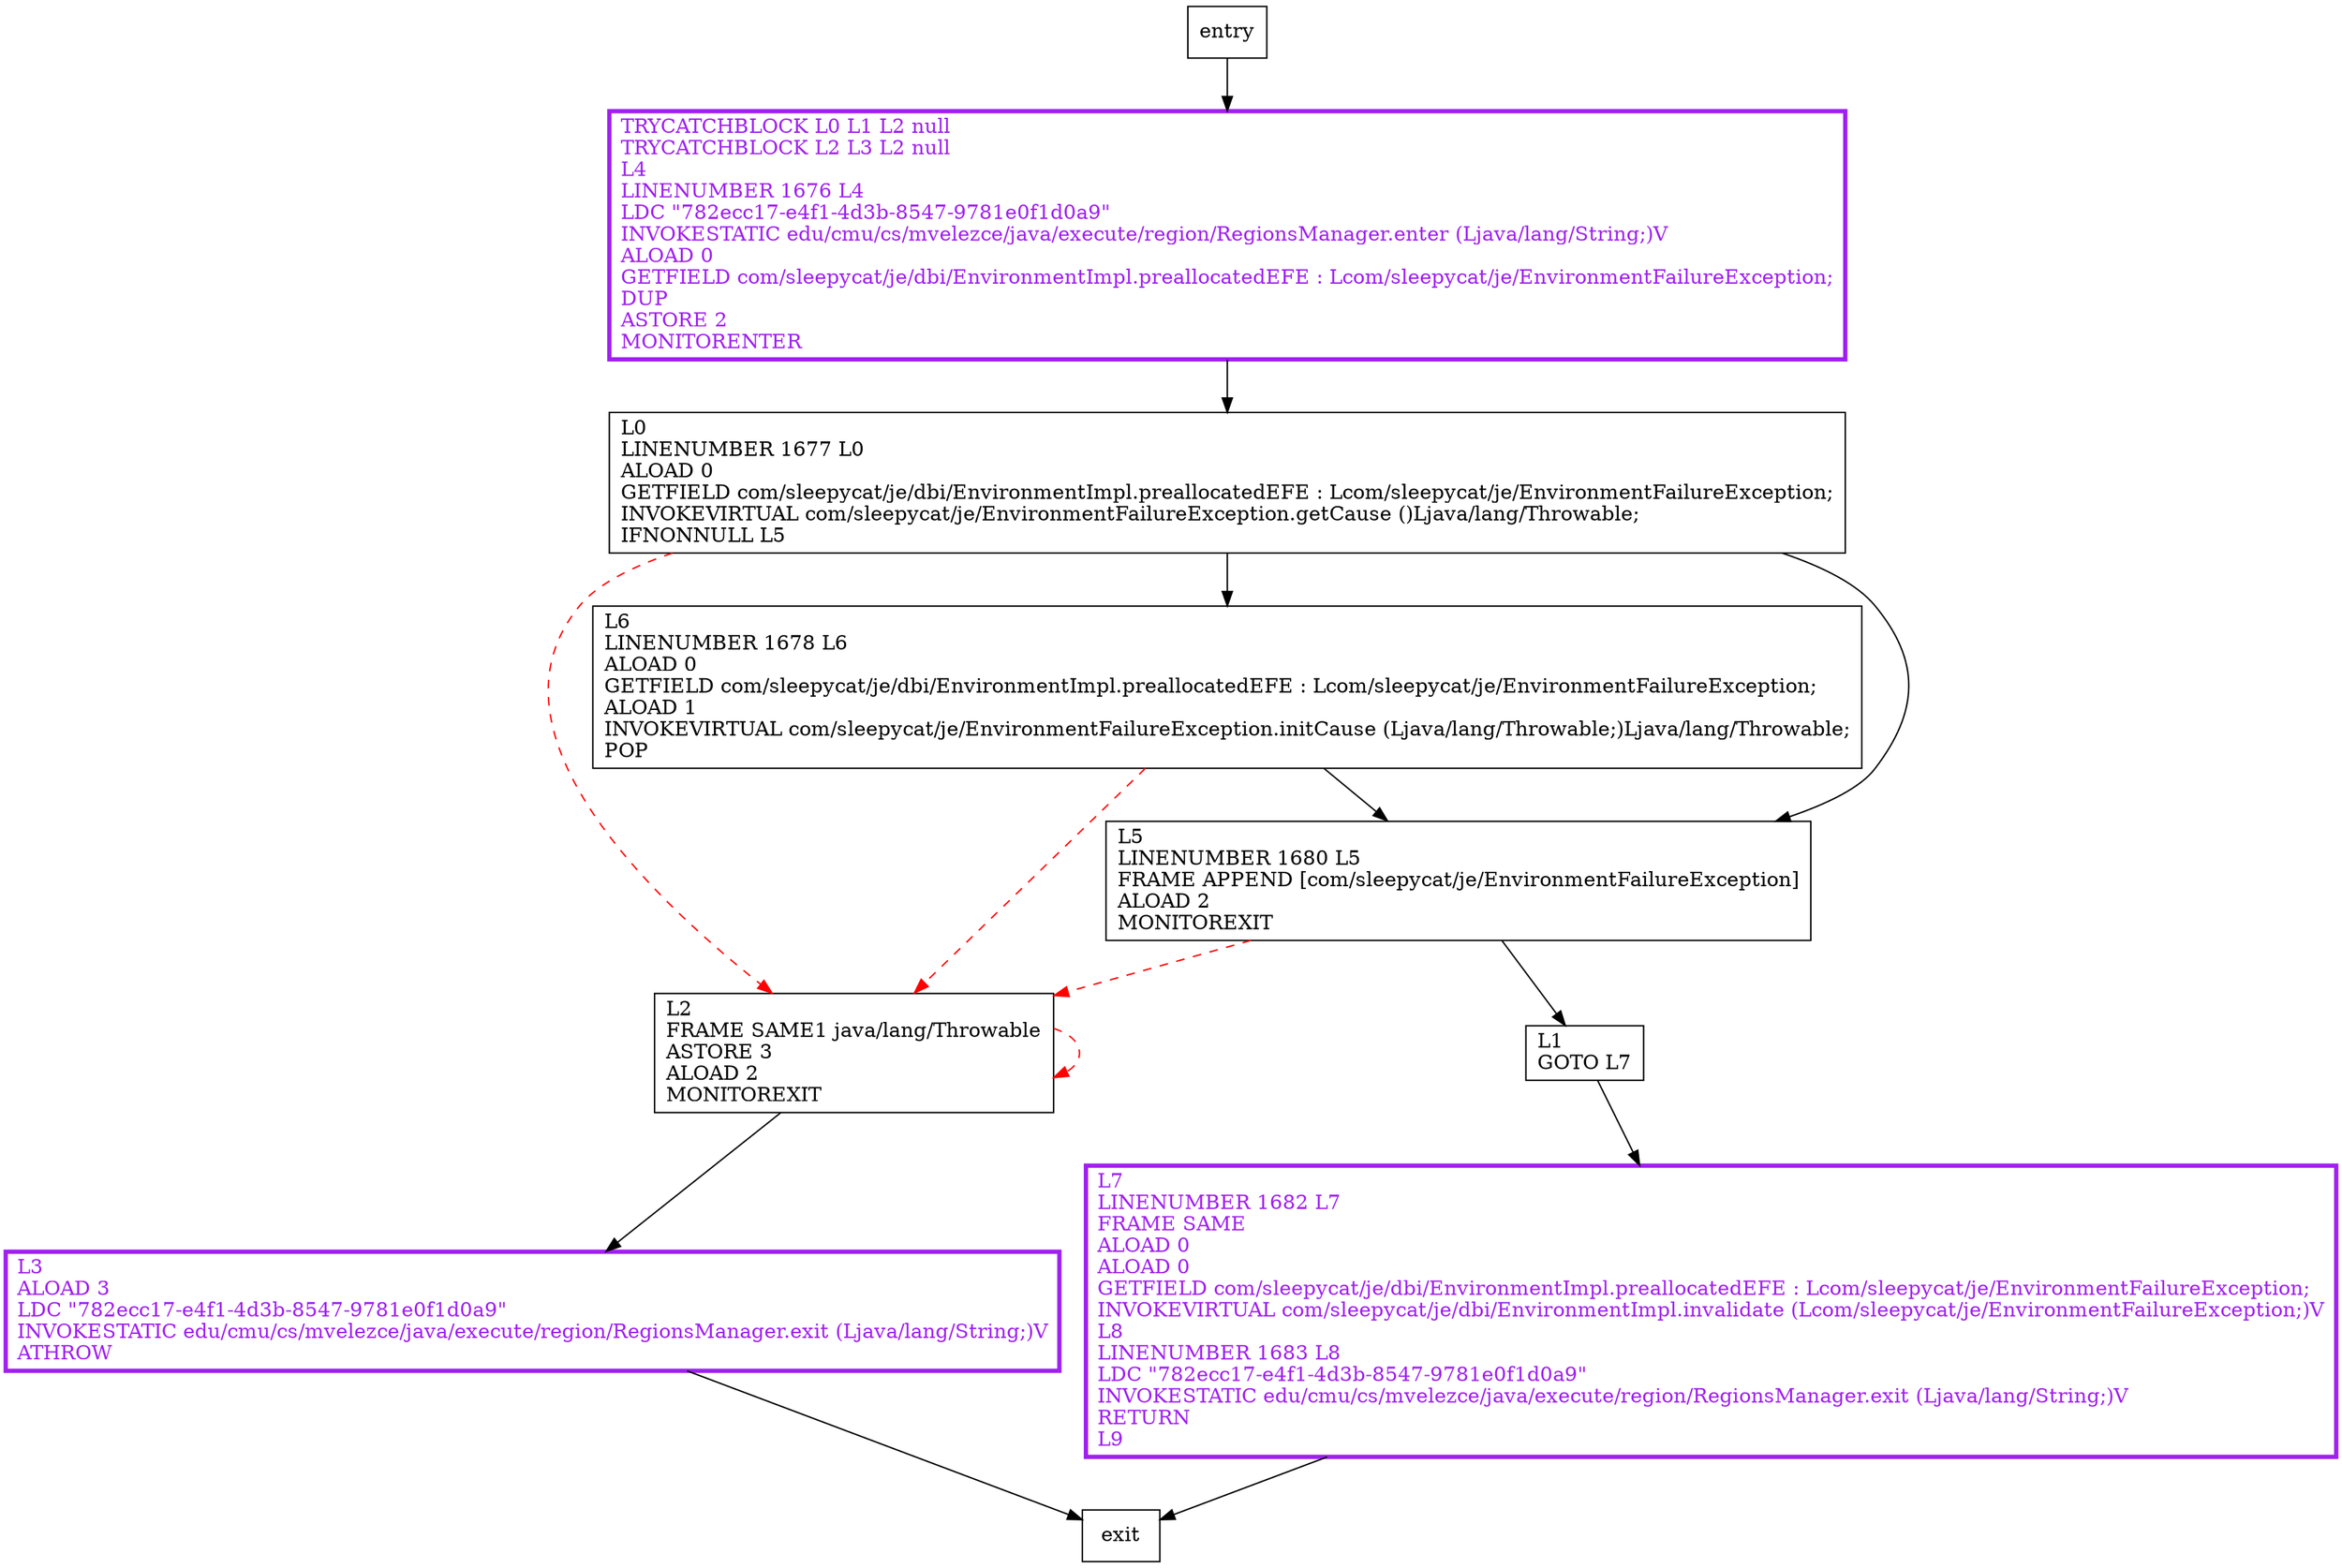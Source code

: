 digraph invalidate {
node [shape=record];
1620029857 [label="TRYCATCHBLOCK L0 L1 L2 null\lTRYCATCHBLOCK L2 L3 L2 null\lL4\lLINENUMBER 1676 L4\lLDC \"782ecc17-e4f1-4d3b-8547-9781e0f1d0a9\"\lINVOKESTATIC edu/cmu/cs/mvelezce/java/execute/region/RegionsManager.enter (Ljava/lang/String;)V\lALOAD 0\lGETFIELD com/sleepycat/je/dbi/EnvironmentImpl.preallocatedEFE : Lcom/sleepycat/je/EnvironmentFailureException;\lDUP\lASTORE 2\lMONITORENTER\l"];
1135550054 [label="L3\lALOAD 3\lLDC \"782ecc17-e4f1-4d3b-8547-9781e0f1d0a9\"\lINVOKESTATIC edu/cmu/cs/mvelezce/java/execute/region/RegionsManager.exit (Ljava/lang/String;)V\lATHROW\l"];
935209436 [label="L0\lLINENUMBER 1677 L0\lALOAD 0\lGETFIELD com/sleepycat/je/dbi/EnvironmentImpl.preallocatedEFE : Lcom/sleepycat/je/EnvironmentFailureException;\lINVOKEVIRTUAL com/sleepycat/je/EnvironmentFailureException.getCause ()Ljava/lang/Throwable;\lIFNONNULL L5\l"];
85540614 [label="L6\lLINENUMBER 1678 L6\lALOAD 0\lGETFIELD com/sleepycat/je/dbi/EnvironmentImpl.preallocatedEFE : Lcom/sleepycat/je/EnvironmentFailureException;\lALOAD 1\lINVOKEVIRTUAL com/sleepycat/je/EnvironmentFailureException.initCause (Ljava/lang/Throwable;)Ljava/lang/Throwable;\lPOP\l"];
1588641448 [label="L2\lFRAME SAME1 java/lang/Throwable\lASTORE 3\lALOAD 2\lMONITOREXIT\l"];
411186561 [label="L7\lLINENUMBER 1682 L7\lFRAME SAME\lALOAD 0\lALOAD 0\lGETFIELD com/sleepycat/je/dbi/EnvironmentImpl.preallocatedEFE : Lcom/sleepycat/je/EnvironmentFailureException;\lINVOKEVIRTUAL com/sleepycat/je/dbi/EnvironmentImpl.invalidate (Lcom/sleepycat/je/EnvironmentFailureException;)V\lL8\lLINENUMBER 1683 L8\lLDC \"782ecc17-e4f1-4d3b-8547-9781e0f1d0a9\"\lINVOKESTATIC edu/cmu/cs/mvelezce/java/execute/region/RegionsManager.exit (Ljava/lang/String;)V\lRETURN\lL9\l"];
1134335652 [label="L5\lLINENUMBER 1680 L5\lFRAME APPEND [com/sleepycat/je/EnvironmentFailureException]\lALOAD 2\lMONITOREXIT\l"];
1137746555 [label="L1\lGOTO L7\l"];
entry;
exit;
entry -> 1620029857
1620029857 -> 935209436
1135550054 -> exit
935209436 -> 85540614
935209436 -> 1588641448 [style=dashed, color=red]
935209436 -> 1134335652
85540614 -> 1588641448 [style=dashed, color=red]
85540614 -> 1134335652
1588641448 -> 1135550054
1588641448 -> 1588641448 [style=dashed, color=red]
411186561 -> exit
1134335652 -> 1588641448 [style=dashed, color=red]
1134335652 -> 1137746555
1137746555 -> 411186561
1620029857[fontcolor="purple", penwidth=3, color="purple"];
1135550054[fontcolor="purple", penwidth=3, color="purple"];
411186561[fontcolor="purple", penwidth=3, color="purple"];
}
